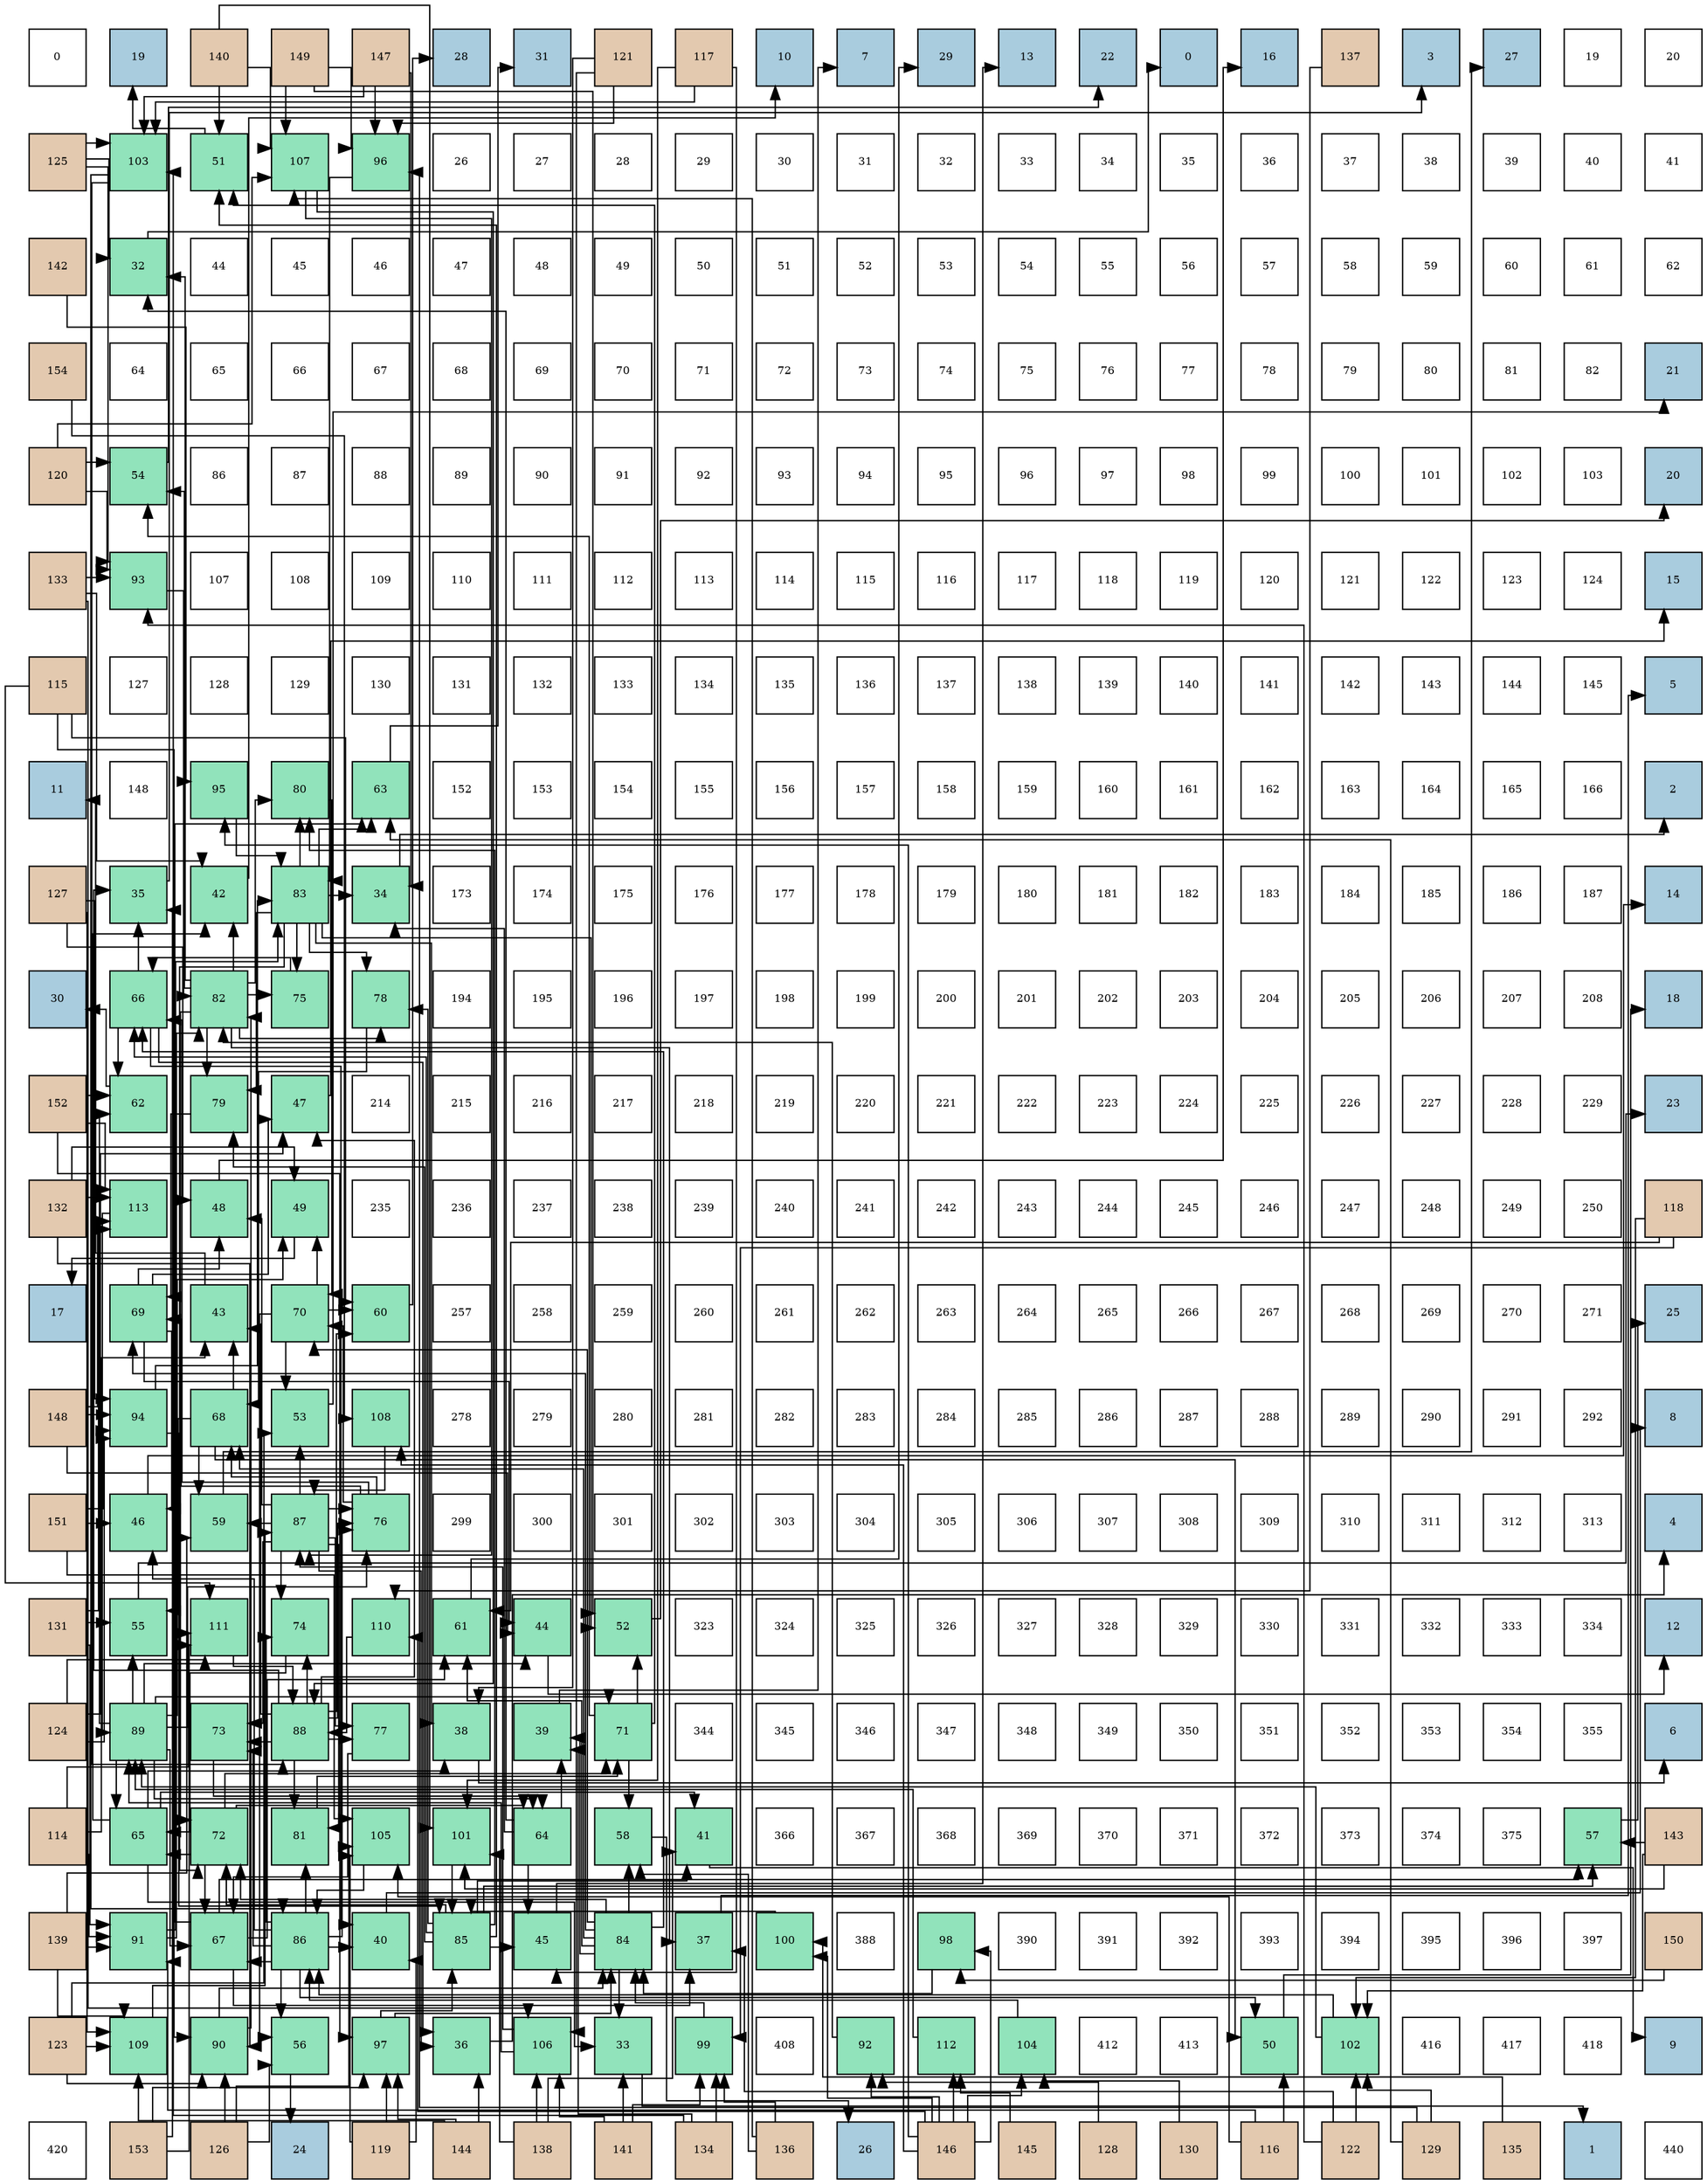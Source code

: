 digraph layout{
 rankdir=TB;
 splines=ortho;
 node [style=filled shape=square fixedsize=true width=0.6];
0[label="0", fontsize=8, fillcolor="#ffffff"];
1[label="19", fontsize=8, fillcolor="#a9ccde"];
2[label="140", fontsize=8, fillcolor="#e3c9af"];
3[label="149", fontsize=8, fillcolor="#e3c9af"];
4[label="147", fontsize=8, fillcolor="#e3c9af"];
5[label="28", fontsize=8, fillcolor="#a9ccde"];
6[label="31", fontsize=8, fillcolor="#a9ccde"];
7[label="121", fontsize=8, fillcolor="#e3c9af"];
8[label="117", fontsize=8, fillcolor="#e3c9af"];
9[label="10", fontsize=8, fillcolor="#a9ccde"];
10[label="7", fontsize=8, fillcolor="#a9ccde"];
11[label="29", fontsize=8, fillcolor="#a9ccde"];
12[label="13", fontsize=8, fillcolor="#a9ccde"];
13[label="22", fontsize=8, fillcolor="#a9ccde"];
14[label="0", fontsize=8, fillcolor="#a9ccde"];
15[label="16", fontsize=8, fillcolor="#a9ccde"];
16[label="137", fontsize=8, fillcolor="#e3c9af"];
17[label="3", fontsize=8, fillcolor="#a9ccde"];
18[label="27", fontsize=8, fillcolor="#a9ccde"];
19[label="19", fontsize=8, fillcolor="#ffffff"];
20[label="20", fontsize=8, fillcolor="#ffffff"];
21[label="125", fontsize=8, fillcolor="#e3c9af"];
22[label="103", fontsize=8, fillcolor="#91e3bb"];
23[label="51", fontsize=8, fillcolor="#91e3bb"];
24[label="107", fontsize=8, fillcolor="#91e3bb"];
25[label="96", fontsize=8, fillcolor="#91e3bb"];
26[label="26", fontsize=8, fillcolor="#ffffff"];
27[label="27", fontsize=8, fillcolor="#ffffff"];
28[label="28", fontsize=8, fillcolor="#ffffff"];
29[label="29", fontsize=8, fillcolor="#ffffff"];
30[label="30", fontsize=8, fillcolor="#ffffff"];
31[label="31", fontsize=8, fillcolor="#ffffff"];
32[label="32", fontsize=8, fillcolor="#ffffff"];
33[label="33", fontsize=8, fillcolor="#ffffff"];
34[label="34", fontsize=8, fillcolor="#ffffff"];
35[label="35", fontsize=8, fillcolor="#ffffff"];
36[label="36", fontsize=8, fillcolor="#ffffff"];
37[label="37", fontsize=8, fillcolor="#ffffff"];
38[label="38", fontsize=8, fillcolor="#ffffff"];
39[label="39", fontsize=8, fillcolor="#ffffff"];
40[label="40", fontsize=8, fillcolor="#ffffff"];
41[label="41", fontsize=8, fillcolor="#ffffff"];
42[label="142", fontsize=8, fillcolor="#e3c9af"];
43[label="32", fontsize=8, fillcolor="#91e3bb"];
44[label="44", fontsize=8, fillcolor="#ffffff"];
45[label="45", fontsize=8, fillcolor="#ffffff"];
46[label="46", fontsize=8, fillcolor="#ffffff"];
47[label="47", fontsize=8, fillcolor="#ffffff"];
48[label="48", fontsize=8, fillcolor="#ffffff"];
49[label="49", fontsize=8, fillcolor="#ffffff"];
50[label="50", fontsize=8, fillcolor="#ffffff"];
51[label="51", fontsize=8, fillcolor="#ffffff"];
52[label="52", fontsize=8, fillcolor="#ffffff"];
53[label="53", fontsize=8, fillcolor="#ffffff"];
54[label="54", fontsize=8, fillcolor="#ffffff"];
55[label="55", fontsize=8, fillcolor="#ffffff"];
56[label="56", fontsize=8, fillcolor="#ffffff"];
57[label="57", fontsize=8, fillcolor="#ffffff"];
58[label="58", fontsize=8, fillcolor="#ffffff"];
59[label="59", fontsize=8, fillcolor="#ffffff"];
60[label="60", fontsize=8, fillcolor="#ffffff"];
61[label="61", fontsize=8, fillcolor="#ffffff"];
62[label="62", fontsize=8, fillcolor="#ffffff"];
63[label="154", fontsize=8, fillcolor="#e3c9af"];
64[label="64", fontsize=8, fillcolor="#ffffff"];
65[label="65", fontsize=8, fillcolor="#ffffff"];
66[label="66", fontsize=8, fillcolor="#ffffff"];
67[label="67", fontsize=8, fillcolor="#ffffff"];
68[label="68", fontsize=8, fillcolor="#ffffff"];
69[label="69", fontsize=8, fillcolor="#ffffff"];
70[label="70", fontsize=8, fillcolor="#ffffff"];
71[label="71", fontsize=8, fillcolor="#ffffff"];
72[label="72", fontsize=8, fillcolor="#ffffff"];
73[label="73", fontsize=8, fillcolor="#ffffff"];
74[label="74", fontsize=8, fillcolor="#ffffff"];
75[label="75", fontsize=8, fillcolor="#ffffff"];
76[label="76", fontsize=8, fillcolor="#ffffff"];
77[label="77", fontsize=8, fillcolor="#ffffff"];
78[label="78", fontsize=8, fillcolor="#ffffff"];
79[label="79", fontsize=8, fillcolor="#ffffff"];
80[label="80", fontsize=8, fillcolor="#ffffff"];
81[label="81", fontsize=8, fillcolor="#ffffff"];
82[label="82", fontsize=8, fillcolor="#ffffff"];
83[label="21", fontsize=8, fillcolor="#a9ccde"];
84[label="120", fontsize=8, fillcolor="#e3c9af"];
85[label="54", fontsize=8, fillcolor="#91e3bb"];
86[label="86", fontsize=8, fillcolor="#ffffff"];
87[label="87", fontsize=8, fillcolor="#ffffff"];
88[label="88", fontsize=8, fillcolor="#ffffff"];
89[label="89", fontsize=8, fillcolor="#ffffff"];
90[label="90", fontsize=8, fillcolor="#ffffff"];
91[label="91", fontsize=8, fillcolor="#ffffff"];
92[label="92", fontsize=8, fillcolor="#ffffff"];
93[label="93", fontsize=8, fillcolor="#ffffff"];
94[label="94", fontsize=8, fillcolor="#ffffff"];
95[label="95", fontsize=8, fillcolor="#ffffff"];
96[label="96", fontsize=8, fillcolor="#ffffff"];
97[label="97", fontsize=8, fillcolor="#ffffff"];
98[label="98", fontsize=8, fillcolor="#ffffff"];
99[label="99", fontsize=8, fillcolor="#ffffff"];
100[label="100", fontsize=8, fillcolor="#ffffff"];
101[label="101", fontsize=8, fillcolor="#ffffff"];
102[label="102", fontsize=8, fillcolor="#ffffff"];
103[label="103", fontsize=8, fillcolor="#ffffff"];
104[label="20", fontsize=8, fillcolor="#a9ccde"];
105[label="133", fontsize=8, fillcolor="#e3c9af"];
106[label="93", fontsize=8, fillcolor="#91e3bb"];
107[label="107", fontsize=8, fillcolor="#ffffff"];
108[label="108", fontsize=8, fillcolor="#ffffff"];
109[label="109", fontsize=8, fillcolor="#ffffff"];
110[label="110", fontsize=8, fillcolor="#ffffff"];
111[label="111", fontsize=8, fillcolor="#ffffff"];
112[label="112", fontsize=8, fillcolor="#ffffff"];
113[label="113", fontsize=8, fillcolor="#ffffff"];
114[label="114", fontsize=8, fillcolor="#ffffff"];
115[label="115", fontsize=8, fillcolor="#ffffff"];
116[label="116", fontsize=8, fillcolor="#ffffff"];
117[label="117", fontsize=8, fillcolor="#ffffff"];
118[label="118", fontsize=8, fillcolor="#ffffff"];
119[label="119", fontsize=8, fillcolor="#ffffff"];
120[label="120", fontsize=8, fillcolor="#ffffff"];
121[label="121", fontsize=8, fillcolor="#ffffff"];
122[label="122", fontsize=8, fillcolor="#ffffff"];
123[label="123", fontsize=8, fillcolor="#ffffff"];
124[label="124", fontsize=8, fillcolor="#ffffff"];
125[label="15", fontsize=8, fillcolor="#a9ccde"];
126[label="115", fontsize=8, fillcolor="#e3c9af"];
127[label="127", fontsize=8, fillcolor="#ffffff"];
128[label="128", fontsize=8, fillcolor="#ffffff"];
129[label="129", fontsize=8, fillcolor="#ffffff"];
130[label="130", fontsize=8, fillcolor="#ffffff"];
131[label="131", fontsize=8, fillcolor="#ffffff"];
132[label="132", fontsize=8, fillcolor="#ffffff"];
133[label="133", fontsize=8, fillcolor="#ffffff"];
134[label="134", fontsize=8, fillcolor="#ffffff"];
135[label="135", fontsize=8, fillcolor="#ffffff"];
136[label="136", fontsize=8, fillcolor="#ffffff"];
137[label="137", fontsize=8, fillcolor="#ffffff"];
138[label="138", fontsize=8, fillcolor="#ffffff"];
139[label="139", fontsize=8, fillcolor="#ffffff"];
140[label="140", fontsize=8, fillcolor="#ffffff"];
141[label="141", fontsize=8, fillcolor="#ffffff"];
142[label="142", fontsize=8, fillcolor="#ffffff"];
143[label="143", fontsize=8, fillcolor="#ffffff"];
144[label="144", fontsize=8, fillcolor="#ffffff"];
145[label="145", fontsize=8, fillcolor="#ffffff"];
146[label="5", fontsize=8, fillcolor="#a9ccde"];
147[label="11", fontsize=8, fillcolor="#a9ccde"];
148[label="148", fontsize=8, fillcolor="#ffffff"];
149[label="95", fontsize=8, fillcolor="#91e3bb"];
150[label="80", fontsize=8, fillcolor="#91e3bb"];
151[label="63", fontsize=8, fillcolor="#91e3bb"];
152[label="152", fontsize=8, fillcolor="#ffffff"];
153[label="153", fontsize=8, fillcolor="#ffffff"];
154[label="154", fontsize=8, fillcolor="#ffffff"];
155[label="155", fontsize=8, fillcolor="#ffffff"];
156[label="156", fontsize=8, fillcolor="#ffffff"];
157[label="157", fontsize=8, fillcolor="#ffffff"];
158[label="158", fontsize=8, fillcolor="#ffffff"];
159[label="159", fontsize=8, fillcolor="#ffffff"];
160[label="160", fontsize=8, fillcolor="#ffffff"];
161[label="161", fontsize=8, fillcolor="#ffffff"];
162[label="162", fontsize=8, fillcolor="#ffffff"];
163[label="163", fontsize=8, fillcolor="#ffffff"];
164[label="164", fontsize=8, fillcolor="#ffffff"];
165[label="165", fontsize=8, fillcolor="#ffffff"];
166[label="166", fontsize=8, fillcolor="#ffffff"];
167[label="2", fontsize=8, fillcolor="#a9ccde"];
168[label="127", fontsize=8, fillcolor="#e3c9af"];
169[label="35", fontsize=8, fillcolor="#91e3bb"];
170[label="42", fontsize=8, fillcolor="#91e3bb"];
171[label="83", fontsize=8, fillcolor="#91e3bb"];
172[label="34", fontsize=8, fillcolor="#91e3bb"];
173[label="173", fontsize=8, fillcolor="#ffffff"];
174[label="174", fontsize=8, fillcolor="#ffffff"];
175[label="175", fontsize=8, fillcolor="#ffffff"];
176[label="176", fontsize=8, fillcolor="#ffffff"];
177[label="177", fontsize=8, fillcolor="#ffffff"];
178[label="178", fontsize=8, fillcolor="#ffffff"];
179[label="179", fontsize=8, fillcolor="#ffffff"];
180[label="180", fontsize=8, fillcolor="#ffffff"];
181[label="181", fontsize=8, fillcolor="#ffffff"];
182[label="182", fontsize=8, fillcolor="#ffffff"];
183[label="183", fontsize=8, fillcolor="#ffffff"];
184[label="184", fontsize=8, fillcolor="#ffffff"];
185[label="185", fontsize=8, fillcolor="#ffffff"];
186[label="186", fontsize=8, fillcolor="#ffffff"];
187[label="187", fontsize=8, fillcolor="#ffffff"];
188[label="14", fontsize=8, fillcolor="#a9ccde"];
189[label="30", fontsize=8, fillcolor="#a9ccde"];
190[label="66", fontsize=8, fillcolor="#91e3bb"];
191[label="82", fontsize=8, fillcolor="#91e3bb"];
192[label="75", fontsize=8, fillcolor="#91e3bb"];
193[label="78", fontsize=8, fillcolor="#91e3bb"];
194[label="194", fontsize=8, fillcolor="#ffffff"];
195[label="195", fontsize=8, fillcolor="#ffffff"];
196[label="196", fontsize=8, fillcolor="#ffffff"];
197[label="197", fontsize=8, fillcolor="#ffffff"];
198[label="198", fontsize=8, fillcolor="#ffffff"];
199[label="199", fontsize=8, fillcolor="#ffffff"];
200[label="200", fontsize=8, fillcolor="#ffffff"];
201[label="201", fontsize=8, fillcolor="#ffffff"];
202[label="202", fontsize=8, fillcolor="#ffffff"];
203[label="203", fontsize=8, fillcolor="#ffffff"];
204[label="204", fontsize=8, fillcolor="#ffffff"];
205[label="205", fontsize=8, fillcolor="#ffffff"];
206[label="206", fontsize=8, fillcolor="#ffffff"];
207[label="207", fontsize=8, fillcolor="#ffffff"];
208[label="208", fontsize=8, fillcolor="#ffffff"];
209[label="18", fontsize=8, fillcolor="#a9ccde"];
210[label="152", fontsize=8, fillcolor="#e3c9af"];
211[label="62", fontsize=8, fillcolor="#91e3bb"];
212[label="79", fontsize=8, fillcolor="#91e3bb"];
213[label="47", fontsize=8, fillcolor="#91e3bb"];
214[label="214", fontsize=8, fillcolor="#ffffff"];
215[label="215", fontsize=8, fillcolor="#ffffff"];
216[label="216", fontsize=8, fillcolor="#ffffff"];
217[label="217", fontsize=8, fillcolor="#ffffff"];
218[label="218", fontsize=8, fillcolor="#ffffff"];
219[label="219", fontsize=8, fillcolor="#ffffff"];
220[label="220", fontsize=8, fillcolor="#ffffff"];
221[label="221", fontsize=8, fillcolor="#ffffff"];
222[label="222", fontsize=8, fillcolor="#ffffff"];
223[label="223", fontsize=8, fillcolor="#ffffff"];
224[label="224", fontsize=8, fillcolor="#ffffff"];
225[label="225", fontsize=8, fillcolor="#ffffff"];
226[label="226", fontsize=8, fillcolor="#ffffff"];
227[label="227", fontsize=8, fillcolor="#ffffff"];
228[label="228", fontsize=8, fillcolor="#ffffff"];
229[label="229", fontsize=8, fillcolor="#ffffff"];
230[label="23", fontsize=8, fillcolor="#a9ccde"];
231[label="132", fontsize=8, fillcolor="#e3c9af"];
232[label="113", fontsize=8, fillcolor="#91e3bb"];
233[label="48", fontsize=8, fillcolor="#91e3bb"];
234[label="49", fontsize=8, fillcolor="#91e3bb"];
235[label="235", fontsize=8, fillcolor="#ffffff"];
236[label="236", fontsize=8, fillcolor="#ffffff"];
237[label="237", fontsize=8, fillcolor="#ffffff"];
238[label="238", fontsize=8, fillcolor="#ffffff"];
239[label="239", fontsize=8, fillcolor="#ffffff"];
240[label="240", fontsize=8, fillcolor="#ffffff"];
241[label="241", fontsize=8, fillcolor="#ffffff"];
242[label="242", fontsize=8, fillcolor="#ffffff"];
243[label="243", fontsize=8, fillcolor="#ffffff"];
244[label="244", fontsize=8, fillcolor="#ffffff"];
245[label="245", fontsize=8, fillcolor="#ffffff"];
246[label="246", fontsize=8, fillcolor="#ffffff"];
247[label="247", fontsize=8, fillcolor="#ffffff"];
248[label="248", fontsize=8, fillcolor="#ffffff"];
249[label="249", fontsize=8, fillcolor="#ffffff"];
250[label="250", fontsize=8, fillcolor="#ffffff"];
251[label="118", fontsize=8, fillcolor="#e3c9af"];
252[label="17", fontsize=8, fillcolor="#a9ccde"];
253[label="69", fontsize=8, fillcolor="#91e3bb"];
254[label="43", fontsize=8, fillcolor="#91e3bb"];
255[label="70", fontsize=8, fillcolor="#91e3bb"];
256[label="60", fontsize=8, fillcolor="#91e3bb"];
257[label="257", fontsize=8, fillcolor="#ffffff"];
258[label="258", fontsize=8, fillcolor="#ffffff"];
259[label="259", fontsize=8, fillcolor="#ffffff"];
260[label="260", fontsize=8, fillcolor="#ffffff"];
261[label="261", fontsize=8, fillcolor="#ffffff"];
262[label="262", fontsize=8, fillcolor="#ffffff"];
263[label="263", fontsize=8, fillcolor="#ffffff"];
264[label="264", fontsize=8, fillcolor="#ffffff"];
265[label="265", fontsize=8, fillcolor="#ffffff"];
266[label="266", fontsize=8, fillcolor="#ffffff"];
267[label="267", fontsize=8, fillcolor="#ffffff"];
268[label="268", fontsize=8, fillcolor="#ffffff"];
269[label="269", fontsize=8, fillcolor="#ffffff"];
270[label="270", fontsize=8, fillcolor="#ffffff"];
271[label="271", fontsize=8, fillcolor="#ffffff"];
272[label="25", fontsize=8, fillcolor="#a9ccde"];
273[label="148", fontsize=8, fillcolor="#e3c9af"];
274[label="94", fontsize=8, fillcolor="#91e3bb"];
275[label="68", fontsize=8, fillcolor="#91e3bb"];
276[label="53", fontsize=8, fillcolor="#91e3bb"];
277[label="108", fontsize=8, fillcolor="#91e3bb"];
278[label="278", fontsize=8, fillcolor="#ffffff"];
279[label="279", fontsize=8, fillcolor="#ffffff"];
280[label="280", fontsize=8, fillcolor="#ffffff"];
281[label="281", fontsize=8, fillcolor="#ffffff"];
282[label="282", fontsize=8, fillcolor="#ffffff"];
283[label="283", fontsize=8, fillcolor="#ffffff"];
284[label="284", fontsize=8, fillcolor="#ffffff"];
285[label="285", fontsize=8, fillcolor="#ffffff"];
286[label="286", fontsize=8, fillcolor="#ffffff"];
287[label="287", fontsize=8, fillcolor="#ffffff"];
288[label="288", fontsize=8, fillcolor="#ffffff"];
289[label="289", fontsize=8, fillcolor="#ffffff"];
290[label="290", fontsize=8, fillcolor="#ffffff"];
291[label="291", fontsize=8, fillcolor="#ffffff"];
292[label="292", fontsize=8, fillcolor="#ffffff"];
293[label="8", fontsize=8, fillcolor="#a9ccde"];
294[label="151", fontsize=8, fillcolor="#e3c9af"];
295[label="46", fontsize=8, fillcolor="#91e3bb"];
296[label="59", fontsize=8, fillcolor="#91e3bb"];
297[label="87", fontsize=8, fillcolor="#91e3bb"];
298[label="76", fontsize=8, fillcolor="#91e3bb"];
299[label="299", fontsize=8, fillcolor="#ffffff"];
300[label="300", fontsize=8, fillcolor="#ffffff"];
301[label="301", fontsize=8, fillcolor="#ffffff"];
302[label="302", fontsize=8, fillcolor="#ffffff"];
303[label="303", fontsize=8, fillcolor="#ffffff"];
304[label="304", fontsize=8, fillcolor="#ffffff"];
305[label="305", fontsize=8, fillcolor="#ffffff"];
306[label="306", fontsize=8, fillcolor="#ffffff"];
307[label="307", fontsize=8, fillcolor="#ffffff"];
308[label="308", fontsize=8, fillcolor="#ffffff"];
309[label="309", fontsize=8, fillcolor="#ffffff"];
310[label="310", fontsize=8, fillcolor="#ffffff"];
311[label="311", fontsize=8, fillcolor="#ffffff"];
312[label="312", fontsize=8, fillcolor="#ffffff"];
313[label="313", fontsize=8, fillcolor="#ffffff"];
314[label="4", fontsize=8, fillcolor="#a9ccde"];
315[label="131", fontsize=8, fillcolor="#e3c9af"];
316[label="55", fontsize=8, fillcolor="#91e3bb"];
317[label="111", fontsize=8, fillcolor="#91e3bb"];
318[label="74", fontsize=8, fillcolor="#91e3bb"];
319[label="110", fontsize=8, fillcolor="#91e3bb"];
320[label="61", fontsize=8, fillcolor="#91e3bb"];
321[label="44", fontsize=8, fillcolor="#91e3bb"];
322[label="52", fontsize=8, fillcolor="#91e3bb"];
323[label="323", fontsize=8, fillcolor="#ffffff"];
324[label="324", fontsize=8, fillcolor="#ffffff"];
325[label="325", fontsize=8, fillcolor="#ffffff"];
326[label="326", fontsize=8, fillcolor="#ffffff"];
327[label="327", fontsize=8, fillcolor="#ffffff"];
328[label="328", fontsize=8, fillcolor="#ffffff"];
329[label="329", fontsize=8, fillcolor="#ffffff"];
330[label="330", fontsize=8, fillcolor="#ffffff"];
331[label="331", fontsize=8, fillcolor="#ffffff"];
332[label="332", fontsize=8, fillcolor="#ffffff"];
333[label="333", fontsize=8, fillcolor="#ffffff"];
334[label="334", fontsize=8, fillcolor="#ffffff"];
335[label="12", fontsize=8, fillcolor="#a9ccde"];
336[label="124", fontsize=8, fillcolor="#e3c9af"];
337[label="89", fontsize=8, fillcolor="#91e3bb"];
338[label="73", fontsize=8, fillcolor="#91e3bb"];
339[label="88", fontsize=8, fillcolor="#91e3bb"];
340[label="77", fontsize=8, fillcolor="#91e3bb"];
341[label="38", fontsize=8, fillcolor="#91e3bb"];
342[label="39", fontsize=8, fillcolor="#91e3bb"];
343[label="71", fontsize=8, fillcolor="#91e3bb"];
344[label="344", fontsize=8, fillcolor="#ffffff"];
345[label="345", fontsize=8, fillcolor="#ffffff"];
346[label="346", fontsize=8, fillcolor="#ffffff"];
347[label="347", fontsize=8, fillcolor="#ffffff"];
348[label="348", fontsize=8, fillcolor="#ffffff"];
349[label="349", fontsize=8, fillcolor="#ffffff"];
350[label="350", fontsize=8, fillcolor="#ffffff"];
351[label="351", fontsize=8, fillcolor="#ffffff"];
352[label="352", fontsize=8, fillcolor="#ffffff"];
353[label="353", fontsize=8, fillcolor="#ffffff"];
354[label="354", fontsize=8, fillcolor="#ffffff"];
355[label="355", fontsize=8, fillcolor="#ffffff"];
356[label="6", fontsize=8, fillcolor="#a9ccde"];
357[label="114", fontsize=8, fillcolor="#e3c9af"];
358[label="65", fontsize=8, fillcolor="#91e3bb"];
359[label="72", fontsize=8, fillcolor="#91e3bb"];
360[label="81", fontsize=8, fillcolor="#91e3bb"];
361[label="105", fontsize=8, fillcolor="#91e3bb"];
362[label="101", fontsize=8, fillcolor="#91e3bb"];
363[label="64", fontsize=8, fillcolor="#91e3bb"];
364[label="58", fontsize=8, fillcolor="#91e3bb"];
365[label="41", fontsize=8, fillcolor="#91e3bb"];
366[label="366", fontsize=8, fillcolor="#ffffff"];
367[label="367", fontsize=8, fillcolor="#ffffff"];
368[label="368", fontsize=8, fillcolor="#ffffff"];
369[label="369", fontsize=8, fillcolor="#ffffff"];
370[label="370", fontsize=8, fillcolor="#ffffff"];
371[label="371", fontsize=8, fillcolor="#ffffff"];
372[label="372", fontsize=8, fillcolor="#ffffff"];
373[label="373", fontsize=8, fillcolor="#ffffff"];
374[label="374", fontsize=8, fillcolor="#ffffff"];
375[label="375", fontsize=8, fillcolor="#ffffff"];
376[label="57", fontsize=8, fillcolor="#91e3bb"];
377[label="143", fontsize=8, fillcolor="#e3c9af"];
378[label="139", fontsize=8, fillcolor="#e3c9af"];
379[label="91", fontsize=8, fillcolor="#91e3bb"];
380[label="67", fontsize=8, fillcolor="#91e3bb"];
381[label="86", fontsize=8, fillcolor="#91e3bb"];
382[label="40", fontsize=8, fillcolor="#91e3bb"];
383[label="85", fontsize=8, fillcolor="#91e3bb"];
384[label="45", fontsize=8, fillcolor="#91e3bb"];
385[label="84", fontsize=8, fillcolor="#91e3bb"];
386[label="37", fontsize=8, fillcolor="#91e3bb"];
387[label="100", fontsize=8, fillcolor="#91e3bb"];
388[label="388", fontsize=8, fillcolor="#ffffff"];
389[label="98", fontsize=8, fillcolor="#91e3bb"];
390[label="390", fontsize=8, fillcolor="#ffffff"];
391[label="391", fontsize=8, fillcolor="#ffffff"];
392[label="392", fontsize=8, fillcolor="#ffffff"];
393[label="393", fontsize=8, fillcolor="#ffffff"];
394[label="394", fontsize=8, fillcolor="#ffffff"];
395[label="395", fontsize=8, fillcolor="#ffffff"];
396[label="396", fontsize=8, fillcolor="#ffffff"];
397[label="397", fontsize=8, fillcolor="#ffffff"];
398[label="150", fontsize=8, fillcolor="#e3c9af"];
399[label="123", fontsize=8, fillcolor="#e3c9af"];
400[label="109", fontsize=8, fillcolor="#91e3bb"];
401[label="90", fontsize=8, fillcolor="#91e3bb"];
402[label="56", fontsize=8, fillcolor="#91e3bb"];
403[label="97", fontsize=8, fillcolor="#91e3bb"];
404[label="36", fontsize=8, fillcolor="#91e3bb"];
405[label="106", fontsize=8, fillcolor="#91e3bb"];
406[label="33", fontsize=8, fillcolor="#91e3bb"];
407[label="99", fontsize=8, fillcolor="#91e3bb"];
408[label="408", fontsize=8, fillcolor="#ffffff"];
409[label="92", fontsize=8, fillcolor="#91e3bb"];
410[label="112", fontsize=8, fillcolor="#91e3bb"];
411[label="104", fontsize=8, fillcolor="#91e3bb"];
412[label="412", fontsize=8, fillcolor="#ffffff"];
413[label="413", fontsize=8, fillcolor="#ffffff"];
414[label="50", fontsize=8, fillcolor="#91e3bb"];
415[label="102", fontsize=8, fillcolor="#91e3bb"];
416[label="416", fontsize=8, fillcolor="#ffffff"];
417[label="417", fontsize=8, fillcolor="#ffffff"];
418[label="418", fontsize=8, fillcolor="#ffffff"];
419[label="9", fontsize=8, fillcolor="#a9ccde"];
420[label="420", fontsize=8, fillcolor="#ffffff"];
421[label="153", fontsize=8, fillcolor="#e3c9af"];
422[label="126", fontsize=8, fillcolor="#e3c9af"];
423[label="24", fontsize=8, fillcolor="#a9ccde"];
424[label="119", fontsize=8, fillcolor="#e3c9af"];
425[label="144", fontsize=8, fillcolor="#e3c9af"];
426[label="138", fontsize=8, fillcolor="#e3c9af"];
427[label="141", fontsize=8, fillcolor="#e3c9af"];
428[label="134", fontsize=8, fillcolor="#e3c9af"];
429[label="136", fontsize=8, fillcolor="#e3c9af"];
430[label="26", fontsize=8, fillcolor="#a9ccde"];
431[label="146", fontsize=8, fillcolor="#e3c9af"];
432[label="145", fontsize=8, fillcolor="#e3c9af"];
433[label="128", fontsize=8, fillcolor="#e3c9af"];
434[label="130", fontsize=8, fillcolor="#e3c9af"];
435[label="116", fontsize=8, fillcolor="#e3c9af"];
436[label="122", fontsize=8, fillcolor="#e3c9af"];
437[label="129", fontsize=8, fillcolor="#e3c9af"];
438[label="135", fontsize=8, fillcolor="#e3c9af"];
439[label="1", fontsize=8, fillcolor="#a9ccde"];
440[label="440", fontsize=8, fillcolor="#ffffff"];
edge [constraint=false, style=vis];43 -> 14;
406 -> 439;
172 -> 167;
169 -> 17;
404 -> 314;
386 -> 146;
341 -> 356;
342 -> 10;
382 -> 293;
365 -> 419;
170 -> 9;
254 -> 147;
321 -> 335;
384 -> 12;
295 -> 188;
213 -> 125;
233 -> 15;
234 -> 252;
414 -> 209;
23 -> 1;
322 -> 104;
276 -> 83;
85 -> 13;
316 -> 230;
402 -> 423;
376 -> 272;
364 -> 430;
296 -> 18;
256 -> 5;
320 -> 11;
211 -> 189;
151 -> 6;
363 -> 43;
363 -> 172;
363 -> 342;
363 -> 384;
358 -> 406;
358 -> 341;
358 -> 365;
358 -> 170;
190 -> 169;
190 -> 404;
190 -> 382;
190 -> 211;
380 -> 386;
380 -> 376;
380 -> 320;
380 -> 151;
275 -> 254;
275 -> 414;
275 -> 316;
275 -> 296;
253 -> 321;
253 -> 295;
253 -> 213;
253 -> 233;
255 -> 234;
255 -> 276;
255 -> 402;
255 -> 256;
343 -> 23;
343 -> 322;
343 -> 85;
343 -> 364;
359 -> 363;
359 -> 358;
359 -> 380;
359 -> 343;
338 -> 363;
318 -> 358;
192 -> 190;
298 -> 190;
298 -> 275;
298 -> 253;
298 -> 255;
340 -> 380;
193 -> 275;
212 -> 253;
150 -> 255;
360 -> 343;
191 -> 43;
191 -> 386;
191 -> 170;
191 -> 85;
191 -> 359;
191 -> 192;
191 -> 193;
191 -> 212;
191 -> 150;
171 -> 172;
171 -> 341;
171 -> 322;
171 -> 151;
171 -> 359;
171 -> 192;
171 -> 193;
171 -> 212;
171 -> 150;
385 -> 406;
385 -> 342;
385 -> 364;
385 -> 320;
385 -> 190;
385 -> 275;
385 -> 253;
385 -> 255;
385 -> 359;
383 -> 365;
383 -> 384;
383 -> 23;
383 -> 376;
383 -> 190;
383 -> 359;
383 -> 193;
383 -> 212;
383 -> 150;
381 -> 382;
381 -> 295;
381 -> 414;
381 -> 402;
381 -> 380;
381 -> 338;
381 -> 318;
381 -> 298;
381 -> 360;
297 -> 404;
297 -> 233;
297 -> 276;
297 -> 296;
297 -> 338;
297 -> 318;
297 -> 298;
297 -> 340;
297 -> 360;
339 -> 169;
339 -> 254;
339 -> 213;
339 -> 256;
339 -> 338;
339 -> 318;
339 -> 298;
339 -> 340;
339 -> 360;
337 -> 321;
337 -> 234;
337 -> 316;
337 -> 211;
337 -> 363;
337 -> 358;
337 -> 380;
337 -> 343;
337 -> 298;
401 -> 191;
401 -> 385;
379 -> 191;
379 -> 171;
409 -> 191;
106 -> 191;
274 -> 171;
274 -> 383;
149 -> 171;
25 -> 171;
403 -> 385;
403 -> 383;
389 -> 385;
407 -> 385;
387 -> 383;
362 -> 383;
415 -> 381;
415 -> 337;
22 -> 381;
22 -> 339;
411 -> 381;
361 -> 381;
405 -> 297;
405 -> 337;
24 -> 297;
24 -> 339;
277 -> 297;
400 -> 297;
319 -> 339;
317 -> 339;
410 -> 337;
232 -> 337;
357 -> 254;
357 -> 379;
357 -> 317;
126 -> 256;
126 -> 401;
126 -> 317;
435 -> 414;
435 -> 379;
435 -> 361;
8 -> 384;
8 -> 362;
8 -> 22;
251 -> 320;
251 -> 407;
251 -> 415;
424 -> 382;
424 -> 403;
424 -> 361;
84 -> 85;
84 -> 106;
84 -> 24;
7 -> 341;
7 -> 25;
7 -> 405;
436 -> 386;
436 -> 106;
436 -> 415;
399 -> 276;
399 -> 401;
399 -> 400;
336 -> 213;
336 -> 274;
336 -> 317;
21 -> 43;
21 -> 106;
21 -> 22;
422 -> 402;
422 -> 401;
422 -> 361;
168 -> 233;
168 -> 274;
168 -> 400;
433 -> 409;
437 -> 151;
437 -> 25;
437 -> 415;
434 -> 411;
315 -> 316;
315 -> 379;
315 -> 232;
231 -> 234;
231 -> 401;
231 -> 232;
105 -> 170;
105 -> 106;
105 -> 405;
428 -> 342;
428 -> 407;
428 -> 22;
438 -> 387;
429 -> 364;
429 -> 407;
429 -> 24;
16 -> 319;
426 -> 365;
426 -> 362;
426 -> 405;
378 -> 296;
378 -> 379;
378 -> 400;
2 -> 23;
2 -> 362;
2 -> 24;
427 -> 406;
427 -> 407;
427 -> 405;
42 -> 149;
377 -> 376;
377 -> 362;
377 -> 415;
425 -> 404;
425 -> 403;
425 -> 400;
432 -> 410;
431 -> 409;
431 -> 149;
431 -> 389;
431 -> 387;
431 -> 411;
431 -> 277;
431 -> 319;
431 -> 410;
4 -> 172;
4 -> 25;
4 -> 22;
273 -> 321;
273 -> 274;
273 -> 232;
3 -> 322;
3 -> 25;
3 -> 24;
398 -> 389;
294 -> 295;
294 -> 274;
294 -> 361;
210 -> 211;
210 -> 403;
210 -> 232;
421 -> 169;
421 -> 403;
421 -> 317;
63 -> 277;
edge [constraint=true, style=invis];
0 -> 21 -> 42 -> 63 -> 84 -> 105 -> 126 -> 147 -> 168 -> 189 -> 210 -> 231 -> 252 -> 273 -> 294 -> 315 -> 336 -> 357 -> 378 -> 399 -> 420;
1 -> 22 -> 43 -> 64 -> 85 -> 106 -> 127 -> 148 -> 169 -> 190 -> 211 -> 232 -> 253 -> 274 -> 295 -> 316 -> 337 -> 358 -> 379 -> 400 -> 421;
2 -> 23 -> 44 -> 65 -> 86 -> 107 -> 128 -> 149 -> 170 -> 191 -> 212 -> 233 -> 254 -> 275 -> 296 -> 317 -> 338 -> 359 -> 380 -> 401 -> 422;
3 -> 24 -> 45 -> 66 -> 87 -> 108 -> 129 -> 150 -> 171 -> 192 -> 213 -> 234 -> 255 -> 276 -> 297 -> 318 -> 339 -> 360 -> 381 -> 402 -> 423;
4 -> 25 -> 46 -> 67 -> 88 -> 109 -> 130 -> 151 -> 172 -> 193 -> 214 -> 235 -> 256 -> 277 -> 298 -> 319 -> 340 -> 361 -> 382 -> 403 -> 424;
5 -> 26 -> 47 -> 68 -> 89 -> 110 -> 131 -> 152 -> 173 -> 194 -> 215 -> 236 -> 257 -> 278 -> 299 -> 320 -> 341 -> 362 -> 383 -> 404 -> 425;
6 -> 27 -> 48 -> 69 -> 90 -> 111 -> 132 -> 153 -> 174 -> 195 -> 216 -> 237 -> 258 -> 279 -> 300 -> 321 -> 342 -> 363 -> 384 -> 405 -> 426;
7 -> 28 -> 49 -> 70 -> 91 -> 112 -> 133 -> 154 -> 175 -> 196 -> 217 -> 238 -> 259 -> 280 -> 301 -> 322 -> 343 -> 364 -> 385 -> 406 -> 427;
8 -> 29 -> 50 -> 71 -> 92 -> 113 -> 134 -> 155 -> 176 -> 197 -> 218 -> 239 -> 260 -> 281 -> 302 -> 323 -> 344 -> 365 -> 386 -> 407 -> 428;
9 -> 30 -> 51 -> 72 -> 93 -> 114 -> 135 -> 156 -> 177 -> 198 -> 219 -> 240 -> 261 -> 282 -> 303 -> 324 -> 345 -> 366 -> 387 -> 408 -> 429;
10 -> 31 -> 52 -> 73 -> 94 -> 115 -> 136 -> 157 -> 178 -> 199 -> 220 -> 241 -> 262 -> 283 -> 304 -> 325 -> 346 -> 367 -> 388 -> 409 -> 430;
11 -> 32 -> 53 -> 74 -> 95 -> 116 -> 137 -> 158 -> 179 -> 200 -> 221 -> 242 -> 263 -> 284 -> 305 -> 326 -> 347 -> 368 -> 389 -> 410 -> 431;
12 -> 33 -> 54 -> 75 -> 96 -> 117 -> 138 -> 159 -> 180 -> 201 -> 222 -> 243 -> 264 -> 285 -> 306 -> 327 -> 348 -> 369 -> 390 -> 411 -> 432;
13 -> 34 -> 55 -> 76 -> 97 -> 118 -> 139 -> 160 -> 181 -> 202 -> 223 -> 244 -> 265 -> 286 -> 307 -> 328 -> 349 -> 370 -> 391 -> 412 -> 433;
14 -> 35 -> 56 -> 77 -> 98 -> 119 -> 140 -> 161 -> 182 -> 203 -> 224 -> 245 -> 266 -> 287 -> 308 -> 329 -> 350 -> 371 -> 392 -> 413 -> 434;
15 -> 36 -> 57 -> 78 -> 99 -> 120 -> 141 -> 162 -> 183 -> 204 -> 225 -> 246 -> 267 -> 288 -> 309 -> 330 -> 351 -> 372 -> 393 -> 414 -> 435;
16 -> 37 -> 58 -> 79 -> 100 -> 121 -> 142 -> 163 -> 184 -> 205 -> 226 -> 247 -> 268 -> 289 -> 310 -> 331 -> 352 -> 373 -> 394 -> 415 -> 436;
17 -> 38 -> 59 -> 80 -> 101 -> 122 -> 143 -> 164 -> 185 -> 206 -> 227 -> 248 -> 269 -> 290 -> 311 -> 332 -> 353 -> 374 -> 395 -> 416 -> 437;
18 -> 39 -> 60 -> 81 -> 102 -> 123 -> 144 -> 165 -> 186 -> 207 -> 228 -> 249 -> 270 -> 291 -> 312 -> 333 -> 354 -> 375 -> 396 -> 417 -> 438;
19 -> 40 -> 61 -> 82 -> 103 -> 124 -> 145 -> 166 -> 187 -> 208 -> 229 -> 250 -> 271 -> 292 -> 313 -> 334 -> 355 -> 376 -> 397 -> 418 -> 439;
20 -> 41 -> 62 -> 83 -> 104 -> 125 -> 146 -> 167 -> 188 -> 209 -> 230 -> 251 -> 272 -> 293 -> 314 -> 335 -> 356 -> 377 -> 398 -> 419 -> 440;
rank = same {0 -> 1 -> 2 -> 3 -> 4 -> 5 -> 6 -> 7 -> 8 -> 9 -> 10 -> 11 -> 12 -> 13 -> 14 -> 15 -> 16 -> 17 -> 18 -> 19 -> 20};
rank = same {21 -> 22 -> 23 -> 24 -> 25 -> 26 -> 27 -> 28 -> 29 -> 30 -> 31 -> 32 -> 33 -> 34 -> 35 -> 36 -> 37 -> 38 -> 39 -> 40 -> 41};
rank = same {42 -> 43 -> 44 -> 45 -> 46 -> 47 -> 48 -> 49 -> 50 -> 51 -> 52 -> 53 -> 54 -> 55 -> 56 -> 57 -> 58 -> 59 -> 60 -> 61 -> 62};
rank = same {63 -> 64 -> 65 -> 66 -> 67 -> 68 -> 69 -> 70 -> 71 -> 72 -> 73 -> 74 -> 75 -> 76 -> 77 -> 78 -> 79 -> 80 -> 81 -> 82 -> 83};
rank = same {84 -> 85 -> 86 -> 87 -> 88 -> 89 -> 90 -> 91 -> 92 -> 93 -> 94 -> 95 -> 96 -> 97 -> 98 -> 99 -> 100 -> 101 -> 102 -> 103 -> 104};
rank = same {105 -> 106 -> 107 -> 108 -> 109 -> 110 -> 111 -> 112 -> 113 -> 114 -> 115 -> 116 -> 117 -> 118 -> 119 -> 120 -> 121 -> 122 -> 123 -> 124 -> 125};
rank = same {126 -> 127 -> 128 -> 129 -> 130 -> 131 -> 132 -> 133 -> 134 -> 135 -> 136 -> 137 -> 138 -> 139 -> 140 -> 141 -> 142 -> 143 -> 144 -> 145 -> 146};
rank = same {147 -> 148 -> 149 -> 150 -> 151 -> 152 -> 153 -> 154 -> 155 -> 156 -> 157 -> 158 -> 159 -> 160 -> 161 -> 162 -> 163 -> 164 -> 165 -> 166 -> 167};
rank = same {168 -> 169 -> 170 -> 171 -> 172 -> 173 -> 174 -> 175 -> 176 -> 177 -> 178 -> 179 -> 180 -> 181 -> 182 -> 183 -> 184 -> 185 -> 186 -> 187 -> 188};
rank = same {189 -> 190 -> 191 -> 192 -> 193 -> 194 -> 195 -> 196 -> 197 -> 198 -> 199 -> 200 -> 201 -> 202 -> 203 -> 204 -> 205 -> 206 -> 207 -> 208 -> 209};
rank = same {210 -> 211 -> 212 -> 213 -> 214 -> 215 -> 216 -> 217 -> 218 -> 219 -> 220 -> 221 -> 222 -> 223 -> 224 -> 225 -> 226 -> 227 -> 228 -> 229 -> 230};
rank = same {231 -> 232 -> 233 -> 234 -> 235 -> 236 -> 237 -> 238 -> 239 -> 240 -> 241 -> 242 -> 243 -> 244 -> 245 -> 246 -> 247 -> 248 -> 249 -> 250 -> 251};
rank = same {252 -> 253 -> 254 -> 255 -> 256 -> 257 -> 258 -> 259 -> 260 -> 261 -> 262 -> 263 -> 264 -> 265 -> 266 -> 267 -> 268 -> 269 -> 270 -> 271 -> 272};
rank = same {273 -> 274 -> 275 -> 276 -> 277 -> 278 -> 279 -> 280 -> 281 -> 282 -> 283 -> 284 -> 285 -> 286 -> 287 -> 288 -> 289 -> 290 -> 291 -> 292 -> 293};
rank = same {294 -> 295 -> 296 -> 297 -> 298 -> 299 -> 300 -> 301 -> 302 -> 303 -> 304 -> 305 -> 306 -> 307 -> 308 -> 309 -> 310 -> 311 -> 312 -> 313 -> 314};
rank = same {315 -> 316 -> 317 -> 318 -> 319 -> 320 -> 321 -> 322 -> 323 -> 324 -> 325 -> 326 -> 327 -> 328 -> 329 -> 330 -> 331 -> 332 -> 333 -> 334 -> 335};
rank = same {336 -> 337 -> 338 -> 339 -> 340 -> 341 -> 342 -> 343 -> 344 -> 345 -> 346 -> 347 -> 348 -> 349 -> 350 -> 351 -> 352 -> 353 -> 354 -> 355 -> 356};
rank = same {357 -> 358 -> 359 -> 360 -> 361 -> 362 -> 363 -> 364 -> 365 -> 366 -> 367 -> 368 -> 369 -> 370 -> 371 -> 372 -> 373 -> 374 -> 375 -> 376 -> 377};
rank = same {378 -> 379 -> 380 -> 381 -> 382 -> 383 -> 384 -> 385 -> 386 -> 387 -> 388 -> 389 -> 390 -> 391 -> 392 -> 393 -> 394 -> 395 -> 396 -> 397 -> 398};
rank = same {399 -> 400 -> 401 -> 402 -> 403 -> 404 -> 405 -> 406 -> 407 -> 408 -> 409 -> 410 -> 411 -> 412 -> 413 -> 414 -> 415 -> 416 -> 417 -> 418 -> 419};
rank = same {420 -> 421 -> 422 -> 423 -> 424 -> 425 -> 426 -> 427 -> 428 -> 429 -> 430 -> 431 -> 432 -> 433 -> 434 -> 435 -> 436 -> 437 -> 438 -> 439 -> 440};
}